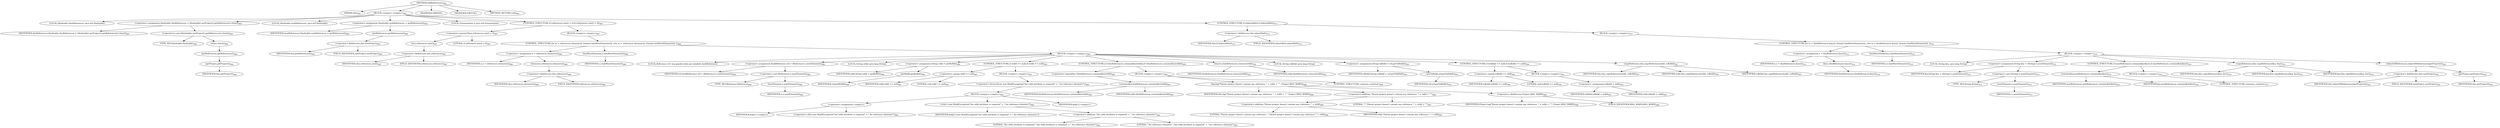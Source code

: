 digraph "addReferences" {  
"1211" [label = <(METHOD,addReferences)<SUB>482</SUB>> ]
"51" [label = <(PARAM,this)<SUB>482</SUB>> ]
"1212" [label = <(BLOCK,&lt;empty&gt;,&lt;empty&gt;)<SUB>482</SUB>> ]
"1213" [label = <(LOCAL,Hashtable thisReferences: java.util.Hashtable)> ]
"1214" [label = <(&lt;operator&gt;.assignment,Hashtable thisReferences = (Hashtable) getProject().getReferences().clone())<SUB>483</SUB>> ]
"1215" [label = <(IDENTIFIER,thisReferences,Hashtable thisReferences = (Hashtable) getProject().getReferences().clone())<SUB>483</SUB>> ]
"1216" [label = <(&lt;operator&gt;.cast,(Hashtable) getProject().getReferences().clone())<SUB>484</SUB>> ]
"1217" [label = <(TYPE_REF,Hashtable,Hashtable)<SUB>484</SUB>> ]
"1218" [label = <(clone,clone())<SUB>484</SUB>> ]
"1219" [label = <(getReferences,getReferences())<SUB>484</SUB>> ]
"1220" [label = <(getProject,getProject())<SUB>484</SUB>> ]
"50" [label = <(IDENTIFIER,this,getProject())<SUB>484</SUB>> ]
"1221" [label = <(LOCAL,Hashtable newReferences: java.util.Hashtable)> ]
"1222" [label = <(&lt;operator&gt;.assignment,Hashtable newReferences = getReferences())<SUB>485</SUB>> ]
"1223" [label = <(IDENTIFIER,newReferences,Hashtable newReferences = getReferences())<SUB>485</SUB>> ]
"1224" [label = <(getReferences,getReferences())<SUB>485</SUB>> ]
"1225" [label = <(&lt;operator&gt;.fieldAccess,this.newProject)<SUB>485</SUB>> ]
"1226" [label = <(IDENTIFIER,this,getReferences())<SUB>485</SUB>> ]
"1227" [label = <(FIELD_IDENTIFIER,newProject,newProject)<SUB>485</SUB>> ]
"1228" [label = <(LOCAL,Enumeration e: java.util.Enumeration)> ]
"1229" [label = <(CONTROL_STRUCTURE,if (references.size() &gt; 0),if (references.size() &gt; 0))<SUB>487</SUB>> ]
"1230" [label = <(&lt;operator&gt;.greaterThan,references.size() &gt; 0)<SUB>487</SUB>> ]
"1231" [label = <(size,references.size())<SUB>487</SUB>> ]
"1232" [label = <(&lt;operator&gt;.fieldAccess,this.references)<SUB>487</SUB>> ]
"1233" [label = <(IDENTIFIER,this,references.size())<SUB>487</SUB>> ]
"1234" [label = <(FIELD_IDENTIFIER,references,references)<SUB>487</SUB>> ]
"1235" [label = <(LITERAL,0,references.size() &gt; 0)<SUB>487</SUB>> ]
"1236" [label = <(BLOCK,&lt;empty&gt;,&lt;empty&gt;)<SUB>487</SUB>> ]
"1237" [label = <(CONTROL_STRUCTURE,for (e = references.elements(); Some(e.hasMoreElements()); ),for (e = references.elements(); Some(e.hasMoreElements()); ))<SUB>488</SUB>> ]
"1238" [label = <(&lt;operator&gt;.assignment,e = references.elements())<SUB>488</SUB>> ]
"1239" [label = <(IDENTIFIER,e,e = references.elements())<SUB>488</SUB>> ]
"1240" [label = <(elements,references.elements())<SUB>488</SUB>> ]
"1241" [label = <(&lt;operator&gt;.fieldAccess,this.references)<SUB>488</SUB>> ]
"1242" [label = <(IDENTIFIER,this,references.elements())<SUB>488</SUB>> ]
"1243" [label = <(FIELD_IDENTIFIER,references,references)<SUB>488</SUB>> ]
"1244" [label = <(hasMoreElements,e.hasMoreElements())<SUB>488</SUB>> ]
"1245" [label = <(IDENTIFIER,e,e.hasMoreElements())<SUB>488</SUB>> ]
"1246" [label = <(BLOCK,&lt;empty&gt;,&lt;empty&gt;)<SUB>488</SUB>> ]
"1247" [label = <(LOCAL,Reference ref: org.apache.tools.ant.taskdefs.Ant$Reference)> ]
"1248" [label = <(&lt;operator&gt;.assignment,Ant$Reference ref = (Reference) e.nextElement())<SUB>489</SUB>> ]
"1249" [label = <(IDENTIFIER,ref,Ant$Reference ref = (Reference) e.nextElement())<SUB>489</SUB>> ]
"1250" [label = <(&lt;operator&gt;.cast,(Reference) e.nextElement())<SUB>489</SUB>> ]
"1251" [label = <(TYPE_REF,Reference,Reference)<SUB>489</SUB>> ]
"1252" [label = <(nextElement,e.nextElement())<SUB>489</SUB>> ]
"1253" [label = <(IDENTIFIER,e,e.nextElement())<SUB>489</SUB>> ]
"1254" [label = <(LOCAL,String refid: java.lang.String)> ]
"1255" [label = <(&lt;operator&gt;.assignment,String refid = getRefId())<SUB>490</SUB>> ]
"1256" [label = <(IDENTIFIER,refid,String refid = getRefId())<SUB>490</SUB>> ]
"1257" [label = <(getRefId,getRefId())<SUB>490</SUB>> ]
"1258" [label = <(IDENTIFIER,ref,getRefId())<SUB>490</SUB>> ]
"1259" [label = <(CONTROL_STRUCTURE,if (refid == null),if (refid == null))<SUB>491</SUB>> ]
"1260" [label = <(&lt;operator&gt;.equals,refid == null)<SUB>491</SUB>> ]
"1261" [label = <(IDENTIFIER,refid,refid == null)<SUB>491</SUB>> ]
"1262" [label = <(LITERAL,null,refid == null)<SUB>491</SUB>> ]
"1263" [label = <(BLOCK,&lt;empty&gt;,&lt;empty&gt;)<SUB>491</SUB>> ]
"1264" [label = <(&lt;operator&gt;.throw,throw new BuildException(&quot;the refid attribute is required&quot; + &quot; for reference elements&quot;);)<SUB>492</SUB>> ]
"1265" [label = <(BLOCK,&lt;empty&gt;,&lt;empty&gt;)<SUB>492</SUB>> ]
"1266" [label = <(&lt;operator&gt;.assignment,&lt;empty&gt;)> ]
"1267" [label = <(IDENTIFIER,$obj13,&lt;empty&gt;)> ]
"1268" [label = <(&lt;operator&gt;.alloc,new BuildException(&quot;the refid attribute is required&quot; + &quot; for reference elements&quot;))<SUB>492</SUB>> ]
"1269" [label = <(&lt;init&gt;,new BuildException(&quot;the refid attribute is required&quot; + &quot; for reference elements&quot;))<SUB>492</SUB>> ]
"1270" [label = <(IDENTIFIER,$obj13,new BuildException(&quot;the refid attribute is required&quot; + &quot; for reference elements&quot;))> ]
"1271" [label = <(&lt;operator&gt;.addition,&quot;the refid attribute is required&quot; + &quot; for reference elements&quot;)<SUB>492</SUB>> ]
"1272" [label = <(LITERAL,&quot;the refid attribute is required&quot;,&quot;the refid attribute is required&quot; + &quot; for reference elements&quot;)<SUB>492</SUB>> ]
"1273" [label = <(LITERAL,&quot; for reference elements&quot;,&quot;the refid attribute is required&quot; + &quot; for reference elements&quot;)<SUB>493</SUB>> ]
"1274" [label = <(IDENTIFIER,$obj13,&lt;empty&gt;)> ]
"1275" [label = <(CONTROL_STRUCTURE,if (!thisReferences.containsKey(refid)),if (!thisReferences.containsKey(refid)))<SUB>495</SUB>> ]
"1276" [label = <(&lt;operator&gt;.logicalNot,!thisReferences.containsKey(refid))<SUB>495</SUB>> ]
"1277" [label = <(containsKey,thisReferences.containsKey(refid))<SUB>495</SUB>> ]
"1278" [label = <(IDENTIFIER,thisReferences,thisReferences.containsKey(refid))<SUB>495</SUB>> ]
"1279" [label = <(IDENTIFIER,refid,thisReferences.containsKey(refid))<SUB>495</SUB>> ]
"1280" [label = <(BLOCK,&lt;empty&gt;,&lt;empty&gt;)<SUB>495</SUB>> ]
"1281" [label = <(log,log(&quot;Parent project doesn't contain any reference '&quot; + refid + &quot;'&quot;, Project.MSG_WARN))<SUB>496</SUB>> ]
"52" [label = <(IDENTIFIER,this,log(&quot;Parent project doesn't contain any reference '&quot; + refid + &quot;'&quot;, Project.MSG_WARN))<SUB>496</SUB>> ]
"1282" [label = <(&lt;operator&gt;.addition,&quot;Parent project doesn't contain any reference '&quot; + refid + &quot;'&quot;)<SUB>496</SUB>> ]
"1283" [label = <(&lt;operator&gt;.addition,&quot;Parent project doesn't contain any reference '&quot; + refid)<SUB>496</SUB>> ]
"1284" [label = <(LITERAL,&quot;Parent project doesn't contain any reference '&quot;,&quot;Parent project doesn't contain any reference '&quot; + refid)<SUB>496</SUB>> ]
"1285" [label = <(IDENTIFIER,refid,&quot;Parent project doesn't contain any reference '&quot; + refid)<SUB>497</SUB>> ]
"1286" [label = <(LITERAL,&quot;'&quot;,&quot;Parent project doesn't contain any reference '&quot; + refid + &quot;'&quot;)<SUB>497</SUB>> ]
"1287" [label = <(&lt;operator&gt;.fieldAccess,Project.MSG_WARN)<SUB>498</SUB>> ]
"1288" [label = <(IDENTIFIER,Project,log(&quot;Parent project doesn't contain any reference '&quot; + refid + &quot;'&quot;, Project.MSG_WARN))<SUB>498</SUB>> ]
"1289" [label = <(FIELD_IDENTIFIER,MSG_WARN,MSG_WARN)<SUB>498</SUB>> ]
"1290" [label = <(CONTROL_STRUCTURE,continue;,continue;)<SUB>499</SUB>> ]
"1291" [label = <(remove,thisReferences.remove(refid))<SUB>502</SUB>> ]
"1292" [label = <(IDENTIFIER,thisReferences,thisReferences.remove(refid))<SUB>502</SUB>> ]
"1293" [label = <(IDENTIFIER,refid,thisReferences.remove(refid))<SUB>502</SUB>> ]
"1294" [label = <(LOCAL,String toRefid: java.lang.String)> ]
"1295" [label = <(&lt;operator&gt;.assignment,String toRefid = ref.getToRefid())<SUB>503</SUB>> ]
"1296" [label = <(IDENTIFIER,toRefid,String toRefid = ref.getToRefid())<SUB>503</SUB>> ]
"1297" [label = <(getToRefid,ref.getToRefid())<SUB>503</SUB>> ]
"1298" [label = <(IDENTIFIER,ref,ref.getToRefid())<SUB>503</SUB>> ]
"1299" [label = <(CONTROL_STRUCTURE,if (toRefid == null),if (toRefid == null))<SUB>504</SUB>> ]
"1300" [label = <(&lt;operator&gt;.equals,toRefid == null)<SUB>504</SUB>> ]
"1301" [label = <(IDENTIFIER,toRefid,toRefid == null)<SUB>504</SUB>> ]
"1302" [label = <(LITERAL,null,toRefid == null)<SUB>504</SUB>> ]
"1303" [label = <(BLOCK,&lt;empty&gt;,&lt;empty&gt;)<SUB>504</SUB>> ]
"1304" [label = <(&lt;operator&gt;.assignment,toRefid = refid)<SUB>505</SUB>> ]
"1305" [label = <(IDENTIFIER,toRefid,toRefid = refid)<SUB>505</SUB>> ]
"1306" [label = <(IDENTIFIER,refid,toRefid = refid)<SUB>505</SUB>> ]
"1307" [label = <(copyReference,this.copyReference(refid, toRefid))<SUB>507</SUB>> ]
"53" [label = <(IDENTIFIER,this,this.copyReference(refid, toRefid))<SUB>507</SUB>> ]
"1308" [label = <(IDENTIFIER,refid,this.copyReference(refid, toRefid))<SUB>507</SUB>> ]
"1309" [label = <(IDENTIFIER,toRefid,this.copyReference(refid, toRefid))<SUB>507</SUB>> ]
"1310" [label = <(CONTROL_STRUCTURE,if (inheritRefs),if (inheritRefs))<SUB>513</SUB>> ]
"1311" [label = <(&lt;operator&gt;.fieldAccess,this.inheritRefs)<SUB>513</SUB>> ]
"1312" [label = <(IDENTIFIER,this,if (inheritRefs))<SUB>513</SUB>> ]
"1313" [label = <(FIELD_IDENTIFIER,inheritRefs,inheritRefs)<SUB>513</SUB>> ]
"1314" [label = <(BLOCK,&lt;empty&gt;,&lt;empty&gt;)<SUB>513</SUB>> ]
"1315" [label = <(CONTROL_STRUCTURE,for (e = thisReferences.keys(); Some(e.hasMoreElements()); ),for (e = thisReferences.keys(); Some(e.hasMoreElements()); ))<SUB>514</SUB>> ]
"1316" [label = <(&lt;operator&gt;.assignment,e = thisReferences.keys())<SUB>514</SUB>> ]
"1317" [label = <(IDENTIFIER,e,e = thisReferences.keys())<SUB>514</SUB>> ]
"1318" [label = <(keys,thisReferences.keys())<SUB>514</SUB>> ]
"1319" [label = <(IDENTIFIER,thisReferences,thisReferences.keys())<SUB>514</SUB>> ]
"1320" [label = <(hasMoreElements,e.hasMoreElements())<SUB>514</SUB>> ]
"1321" [label = <(IDENTIFIER,e,e.hasMoreElements())<SUB>514</SUB>> ]
"1322" [label = <(BLOCK,&lt;empty&gt;,&lt;empty&gt;)<SUB>514</SUB>> ]
"1323" [label = <(LOCAL,String key: java.lang.String)> ]
"1324" [label = <(&lt;operator&gt;.assignment,String key = (String) e.nextElement())<SUB>515</SUB>> ]
"1325" [label = <(IDENTIFIER,key,String key = (String) e.nextElement())<SUB>515</SUB>> ]
"1326" [label = <(&lt;operator&gt;.cast,(String) e.nextElement())<SUB>515</SUB>> ]
"1327" [label = <(TYPE_REF,String,String)<SUB>515</SUB>> ]
"1328" [label = <(nextElement,e.nextElement())<SUB>515</SUB>> ]
"1329" [label = <(IDENTIFIER,e,e.nextElement())<SUB>515</SUB>> ]
"1330" [label = <(CONTROL_STRUCTURE,if (newReferences.containsKey(key)),if (newReferences.containsKey(key)))<SUB>516</SUB>> ]
"1331" [label = <(containsKey,newReferences.containsKey(key))<SUB>516</SUB>> ]
"1332" [label = <(IDENTIFIER,newReferences,newReferences.containsKey(key))<SUB>516</SUB>> ]
"1333" [label = <(IDENTIFIER,key,newReferences.containsKey(key))<SUB>516</SUB>> ]
"1334" [label = <(BLOCK,&lt;empty&gt;,&lt;empty&gt;)<SUB>516</SUB>> ]
"1335" [label = <(CONTROL_STRUCTURE,continue;,continue;)<SUB>517</SUB>> ]
"1336" [label = <(copyReference,this.copyReference(key, key))<SUB>519</SUB>> ]
"54" [label = <(IDENTIFIER,this,this.copyReference(key, key))<SUB>519</SUB>> ]
"1337" [label = <(IDENTIFIER,key,this.copyReference(key, key))<SUB>519</SUB>> ]
"1338" [label = <(IDENTIFIER,key,this.copyReference(key, key))<SUB>519</SUB>> ]
"1339" [label = <(inheritIDReferences,inheritIDReferences(getProject()))<SUB>520</SUB>> ]
"1340" [label = <(&lt;operator&gt;.fieldAccess,this.newProject)<SUB>520</SUB>> ]
"1341" [label = <(IDENTIFIER,this,inheritIDReferences(getProject()))<SUB>520</SUB>> ]
"1342" [label = <(FIELD_IDENTIFIER,newProject,newProject)<SUB>520</SUB>> ]
"1343" [label = <(getProject,getProject())<SUB>520</SUB>> ]
"55" [label = <(IDENTIFIER,this,getProject())<SUB>520</SUB>> ]
"1344" [label = <(MODIFIER,PRIVATE)> ]
"1345" [label = <(MODIFIER,VIRTUAL)> ]
"1346" [label = <(METHOD_RETURN,void)<SUB>482</SUB>> ]
  "1211" -> "51" 
  "1211" -> "1212" 
  "1211" -> "1344" 
  "1211" -> "1345" 
  "1211" -> "1346" 
  "1212" -> "1213" 
  "1212" -> "1214" 
  "1212" -> "1221" 
  "1212" -> "1222" 
  "1212" -> "1228" 
  "1212" -> "1229" 
  "1212" -> "1310" 
  "1214" -> "1215" 
  "1214" -> "1216" 
  "1216" -> "1217" 
  "1216" -> "1218" 
  "1218" -> "1219" 
  "1219" -> "1220" 
  "1220" -> "50" 
  "1222" -> "1223" 
  "1222" -> "1224" 
  "1224" -> "1225" 
  "1225" -> "1226" 
  "1225" -> "1227" 
  "1229" -> "1230" 
  "1229" -> "1236" 
  "1230" -> "1231" 
  "1230" -> "1235" 
  "1231" -> "1232" 
  "1232" -> "1233" 
  "1232" -> "1234" 
  "1236" -> "1237" 
  "1237" -> "1238" 
  "1237" -> "1244" 
  "1237" -> "1246" 
  "1238" -> "1239" 
  "1238" -> "1240" 
  "1240" -> "1241" 
  "1241" -> "1242" 
  "1241" -> "1243" 
  "1244" -> "1245" 
  "1246" -> "1247" 
  "1246" -> "1248" 
  "1246" -> "1254" 
  "1246" -> "1255" 
  "1246" -> "1259" 
  "1246" -> "1275" 
  "1246" -> "1291" 
  "1246" -> "1294" 
  "1246" -> "1295" 
  "1246" -> "1299" 
  "1246" -> "1307" 
  "1248" -> "1249" 
  "1248" -> "1250" 
  "1250" -> "1251" 
  "1250" -> "1252" 
  "1252" -> "1253" 
  "1255" -> "1256" 
  "1255" -> "1257" 
  "1257" -> "1258" 
  "1259" -> "1260" 
  "1259" -> "1263" 
  "1260" -> "1261" 
  "1260" -> "1262" 
  "1263" -> "1264" 
  "1264" -> "1265" 
  "1265" -> "1266" 
  "1265" -> "1269" 
  "1265" -> "1274" 
  "1266" -> "1267" 
  "1266" -> "1268" 
  "1269" -> "1270" 
  "1269" -> "1271" 
  "1271" -> "1272" 
  "1271" -> "1273" 
  "1275" -> "1276" 
  "1275" -> "1280" 
  "1276" -> "1277" 
  "1277" -> "1278" 
  "1277" -> "1279" 
  "1280" -> "1281" 
  "1280" -> "1290" 
  "1281" -> "52" 
  "1281" -> "1282" 
  "1281" -> "1287" 
  "1282" -> "1283" 
  "1282" -> "1286" 
  "1283" -> "1284" 
  "1283" -> "1285" 
  "1287" -> "1288" 
  "1287" -> "1289" 
  "1291" -> "1292" 
  "1291" -> "1293" 
  "1295" -> "1296" 
  "1295" -> "1297" 
  "1297" -> "1298" 
  "1299" -> "1300" 
  "1299" -> "1303" 
  "1300" -> "1301" 
  "1300" -> "1302" 
  "1303" -> "1304" 
  "1304" -> "1305" 
  "1304" -> "1306" 
  "1307" -> "53" 
  "1307" -> "1308" 
  "1307" -> "1309" 
  "1310" -> "1311" 
  "1310" -> "1314" 
  "1311" -> "1312" 
  "1311" -> "1313" 
  "1314" -> "1315" 
  "1315" -> "1316" 
  "1315" -> "1320" 
  "1315" -> "1322" 
  "1316" -> "1317" 
  "1316" -> "1318" 
  "1318" -> "1319" 
  "1320" -> "1321" 
  "1322" -> "1323" 
  "1322" -> "1324" 
  "1322" -> "1330" 
  "1322" -> "1336" 
  "1322" -> "1339" 
  "1324" -> "1325" 
  "1324" -> "1326" 
  "1326" -> "1327" 
  "1326" -> "1328" 
  "1328" -> "1329" 
  "1330" -> "1331" 
  "1330" -> "1334" 
  "1331" -> "1332" 
  "1331" -> "1333" 
  "1334" -> "1335" 
  "1336" -> "54" 
  "1336" -> "1337" 
  "1336" -> "1338" 
  "1339" -> "1340" 
  "1339" -> "1343" 
  "1340" -> "1341" 
  "1340" -> "1342" 
  "1343" -> "55" 
}

